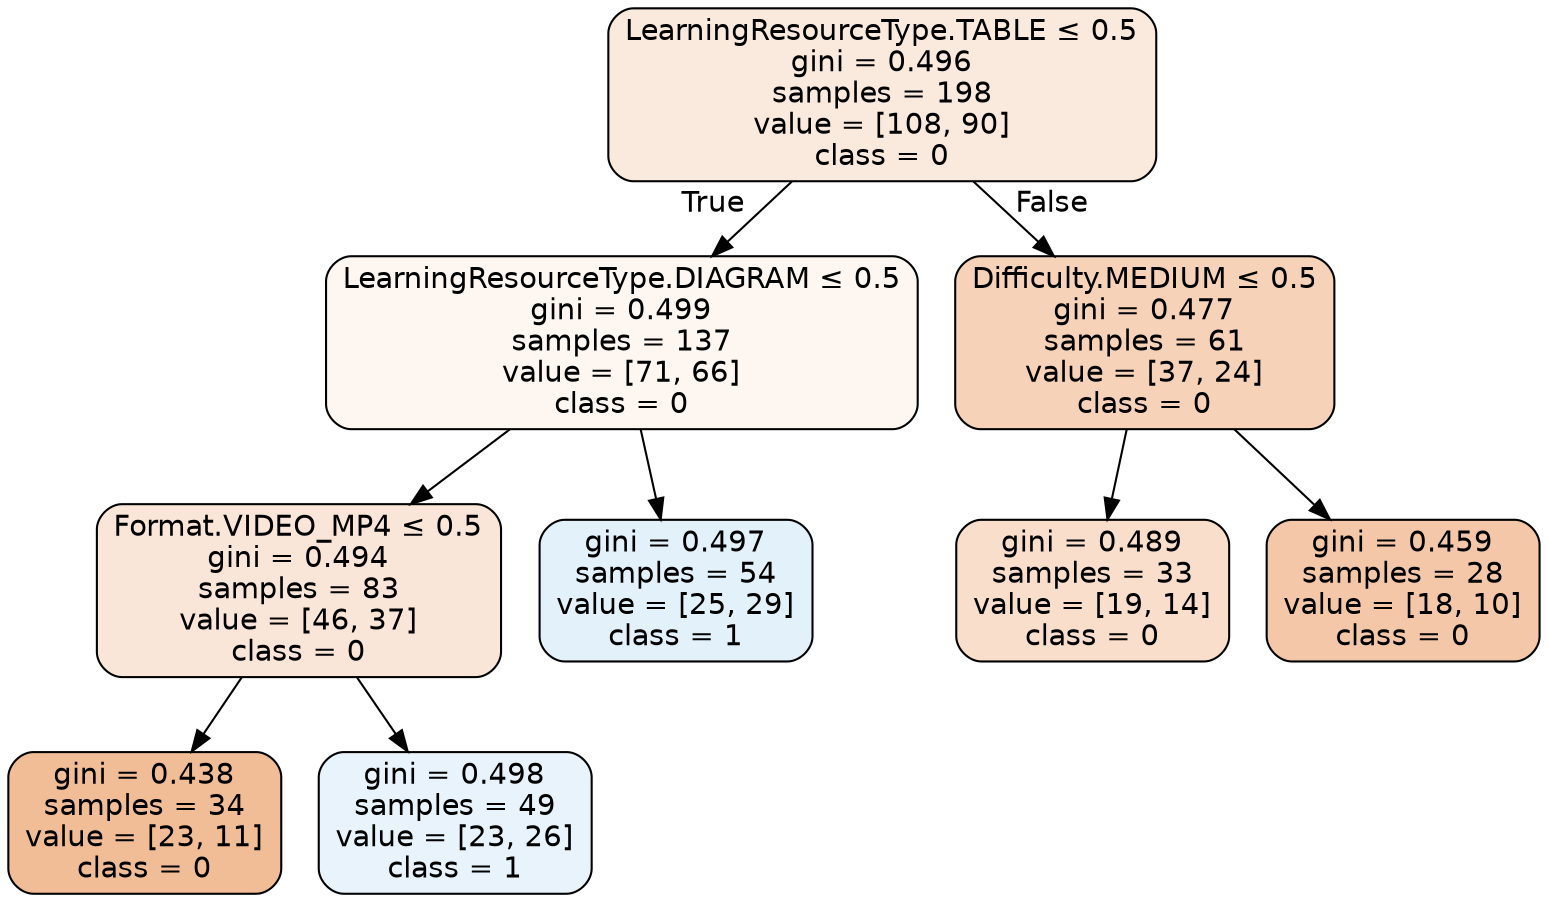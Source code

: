 digraph Tree {
node [shape=box, style="filled, rounded", color="black", fontname=helvetica] ;
edge [fontname=helvetica] ;
0 [label=<LearningResourceType.TABLE &le; 0.5<br/>gini = 0.496<br/>samples = 198<br/>value = [108, 90]<br/>class = 0>, fillcolor="#e581392a"] ;
1 [label=<LearningResourceType.DIAGRAM &le; 0.5<br/>gini = 0.499<br/>samples = 137<br/>value = [71, 66]<br/>class = 0>, fillcolor="#e5813912"] ;
0 -> 1 [labeldistance=2.5, labelangle=45, headlabel="True"] ;
2 [label=<Format.VIDEO_MP4 &le; 0.5<br/>gini = 0.494<br/>samples = 83<br/>value = [46, 37]<br/>class = 0>, fillcolor="#e5813932"] ;
1 -> 2 ;
3 [label=<gini = 0.438<br/>samples = 34<br/>value = [23, 11]<br/>class = 0>, fillcolor="#e5813985"] ;
2 -> 3 ;
4 [label=<gini = 0.498<br/>samples = 49<br/>value = [23, 26]<br/>class = 1>, fillcolor="#399de51d"] ;
2 -> 4 ;
5 [label=<gini = 0.497<br/>samples = 54<br/>value = [25, 29]<br/>class = 1>, fillcolor="#399de523"] ;
1 -> 5 ;
6 [label=<Difficulty.MEDIUM &le; 0.5<br/>gini = 0.477<br/>samples = 61<br/>value = [37, 24]<br/>class = 0>, fillcolor="#e581395a"] ;
0 -> 6 [labeldistance=2.5, labelangle=-45, headlabel="False"] ;
7 [label=<gini = 0.489<br/>samples = 33<br/>value = [19, 14]<br/>class = 0>, fillcolor="#e5813943"] ;
6 -> 7 ;
8 [label=<gini = 0.459<br/>samples = 28<br/>value = [18, 10]<br/>class = 0>, fillcolor="#e5813971"] ;
6 -> 8 ;
}